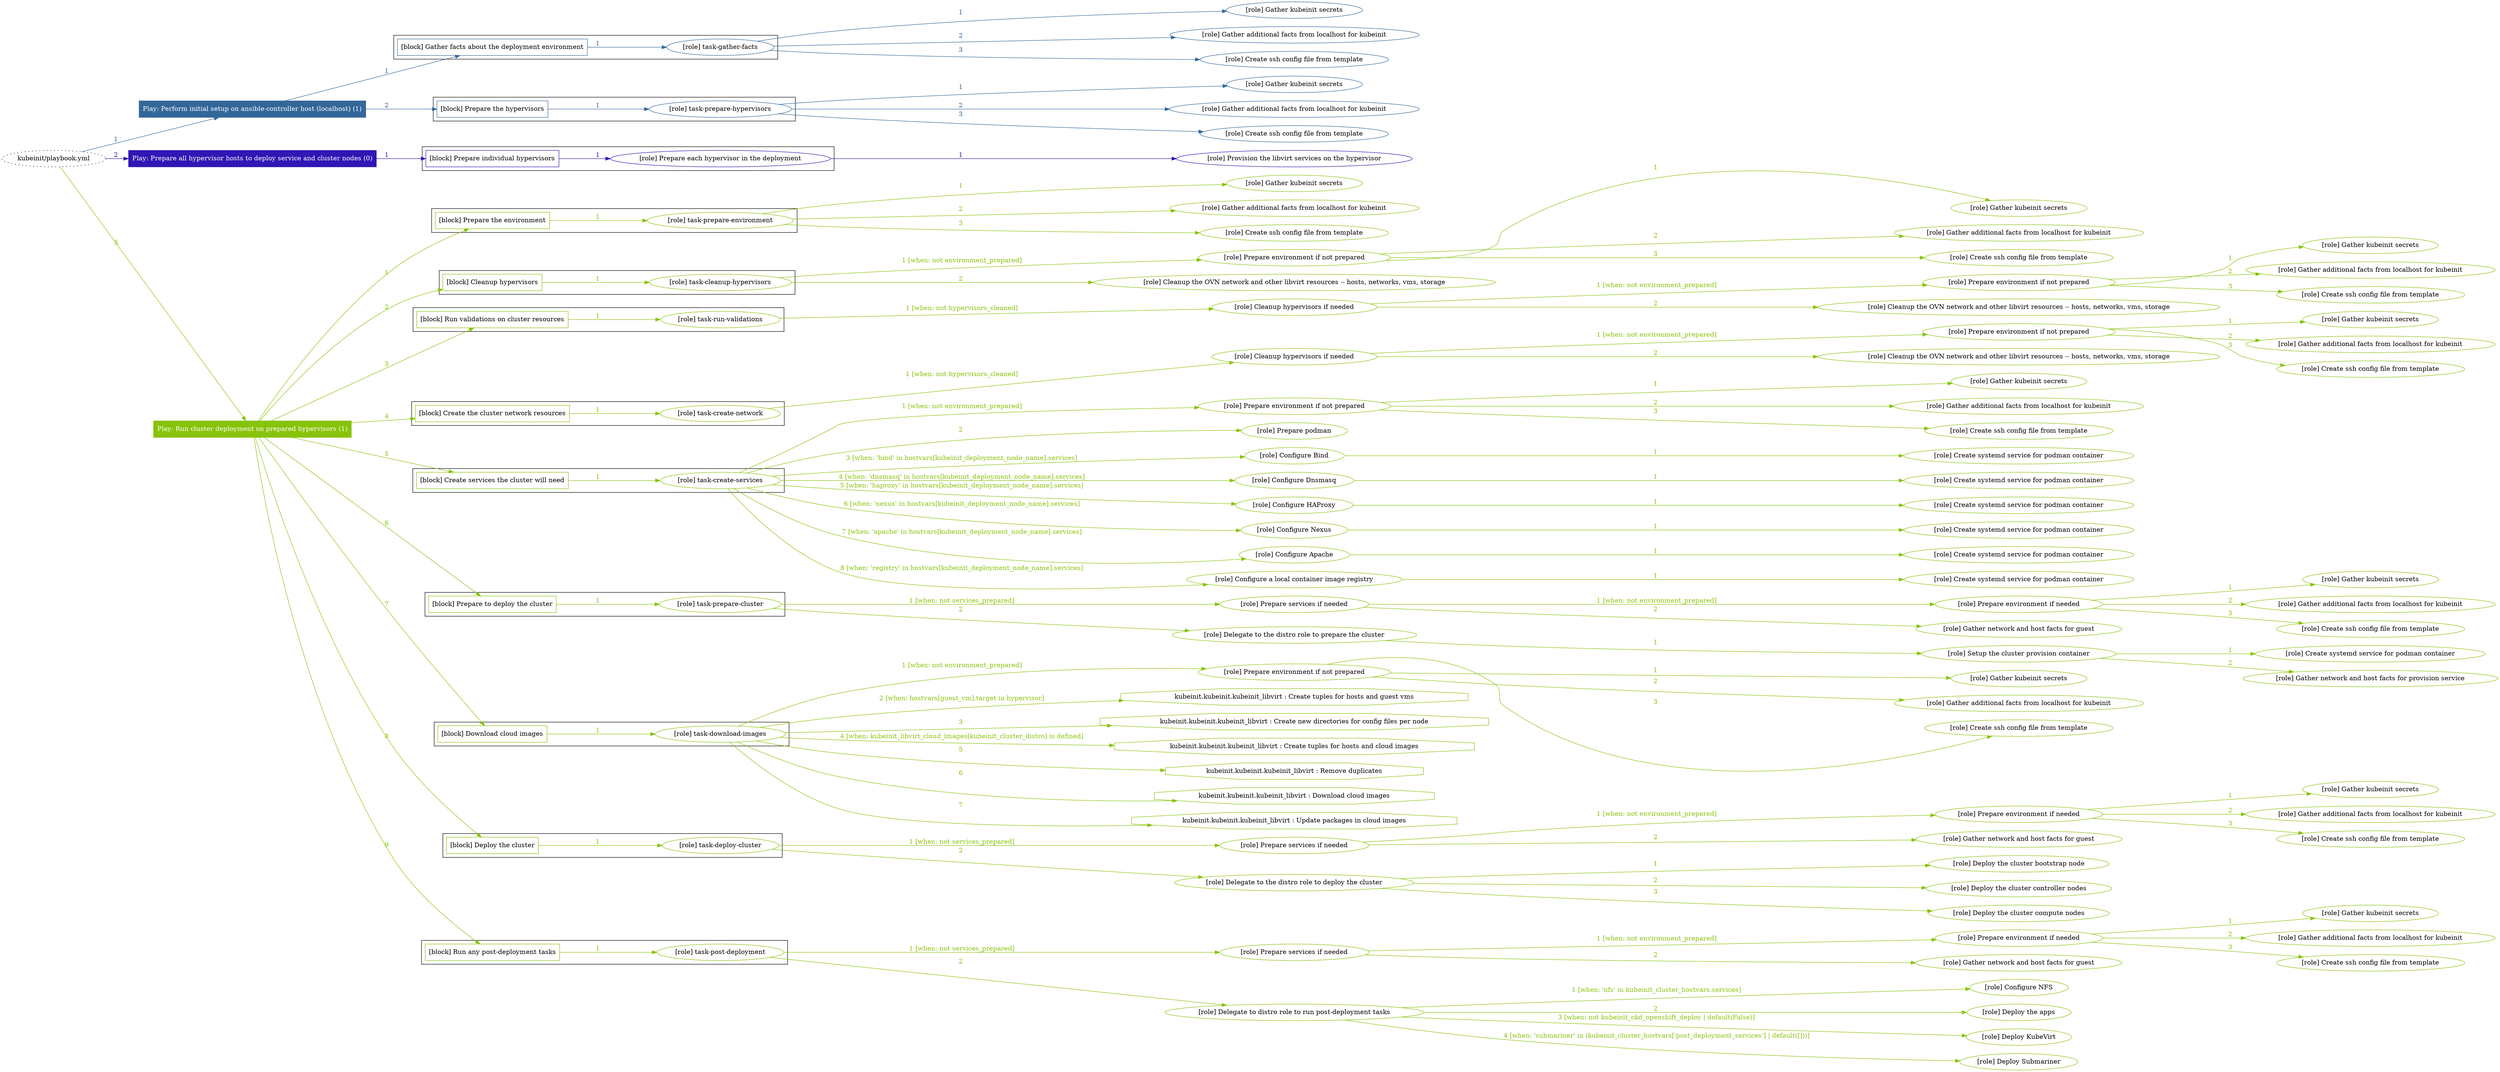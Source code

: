 digraph {
	graph [concentrate=true ordering=in rankdir=LR ratio=fill]
	edge [esep=5 sep=10]
	"kubeinit/playbook.yml" [URL="/home/runner/work/kubeinit/kubeinit/kubeinit/playbook.yml" id=playbook_9f2a839b style=dotted]
	play_f800af5e [label="Play: Perform initial setup on ansible-controller host (localhost) (1)" URL="/home/runner/work/kubeinit/kubeinit/kubeinit/playbook.yml" color="#336799" fontcolor="#ffffff" id=play_f800af5e shape=box style=filled tooltip=localhost]
	"kubeinit/playbook.yml" -> play_f800af5e [label="1 " color="#336799" fontcolor="#336799" id=edge_0bda70ae labeltooltip="1 " tooltip="1 "]
	subgraph "Gather kubeinit secrets" {
		role_3f02dfaf [label="[role] Gather kubeinit secrets" URL="/home/runner/.ansible/collections/ansible_collections/kubeinit/kubeinit/roles/kubeinit_prepare/tasks/gather_kubeinit_facts.yml" color="#336799" id=role_3f02dfaf tooltip="Gather kubeinit secrets"]
	}
	subgraph "Gather additional facts from localhost for kubeinit" {
		role_53cfb4dc [label="[role] Gather additional facts from localhost for kubeinit" URL="/home/runner/.ansible/collections/ansible_collections/kubeinit/kubeinit/roles/kubeinit_prepare/tasks/gather_kubeinit_facts.yml" color="#336799" id=role_53cfb4dc tooltip="Gather additional facts from localhost for kubeinit"]
	}
	subgraph "Create ssh config file from template" {
		role_95d394d0 [label="[role] Create ssh config file from template" URL="/home/runner/.ansible/collections/ansible_collections/kubeinit/kubeinit/roles/kubeinit_prepare/tasks/gather_kubeinit_facts.yml" color="#336799" id=role_95d394d0 tooltip="Create ssh config file from template"]
	}
	subgraph "task-gather-facts" {
		role_0ece4a0c [label="[role] task-gather-facts" URL="/home/runner/work/kubeinit/kubeinit/kubeinit/playbook.yml" color="#336799" id=role_0ece4a0c tooltip="task-gather-facts"]
		role_0ece4a0c -> role_3f02dfaf [label="1 " color="#336799" fontcolor="#336799" id=edge_74a75f56 labeltooltip="1 " tooltip="1 "]
		role_0ece4a0c -> role_53cfb4dc [label="2 " color="#336799" fontcolor="#336799" id=edge_3b177bf3 labeltooltip="2 " tooltip="2 "]
		role_0ece4a0c -> role_95d394d0 [label="3 " color="#336799" fontcolor="#336799" id=edge_c89fbd88 labeltooltip="3 " tooltip="3 "]
	}
	subgraph "Gather kubeinit secrets" {
		role_7ed96b41 [label="[role] Gather kubeinit secrets" URL="/home/runner/.ansible/collections/ansible_collections/kubeinit/kubeinit/roles/kubeinit_prepare/tasks/gather_kubeinit_facts.yml" color="#336799" id=role_7ed96b41 tooltip="Gather kubeinit secrets"]
	}
	subgraph "Gather additional facts from localhost for kubeinit" {
		role_213b8233 [label="[role] Gather additional facts from localhost for kubeinit" URL="/home/runner/.ansible/collections/ansible_collections/kubeinit/kubeinit/roles/kubeinit_prepare/tasks/gather_kubeinit_facts.yml" color="#336799" id=role_213b8233 tooltip="Gather additional facts from localhost for kubeinit"]
	}
	subgraph "Create ssh config file from template" {
		role_0e14bde4 [label="[role] Create ssh config file from template" URL="/home/runner/.ansible/collections/ansible_collections/kubeinit/kubeinit/roles/kubeinit_prepare/tasks/gather_kubeinit_facts.yml" color="#336799" id=role_0e14bde4 tooltip="Create ssh config file from template"]
	}
	subgraph "task-prepare-hypervisors" {
		role_e90fb013 [label="[role] task-prepare-hypervisors" URL="/home/runner/work/kubeinit/kubeinit/kubeinit/playbook.yml" color="#336799" id=role_e90fb013 tooltip="task-prepare-hypervisors"]
		role_e90fb013 -> role_7ed96b41 [label="1 " color="#336799" fontcolor="#336799" id=edge_eeec8b7b labeltooltip="1 " tooltip="1 "]
		role_e90fb013 -> role_213b8233 [label="2 " color="#336799" fontcolor="#336799" id=edge_be99a18a labeltooltip="2 " tooltip="2 "]
		role_e90fb013 -> role_0e14bde4 [label="3 " color="#336799" fontcolor="#336799" id=edge_8cfeaebe labeltooltip="3 " tooltip="3 "]
	}
	subgraph "Play: Perform initial setup on ansible-controller host (localhost) (1)" {
		play_f800af5e -> block_762210b1 [label=1 color="#336799" fontcolor="#336799" id=edge_b6cdf213 labeltooltip=1 tooltip=1]
		subgraph cluster_block_762210b1 {
			block_762210b1 [label="[block] Gather facts about the deployment environment" URL="/home/runner/work/kubeinit/kubeinit/kubeinit/playbook.yml" color="#336799" id=block_762210b1 labeltooltip="Gather facts about the deployment environment" shape=box tooltip="Gather facts about the deployment environment"]
			block_762210b1 -> role_0ece4a0c [label="1 " color="#336799" fontcolor="#336799" id=edge_4dcfe3ed labeltooltip="1 " tooltip="1 "]
		}
		play_f800af5e -> block_86de8370 [label=2 color="#336799" fontcolor="#336799" id=edge_98a7620e labeltooltip=2 tooltip=2]
		subgraph cluster_block_86de8370 {
			block_86de8370 [label="[block] Prepare the hypervisors" URL="/home/runner/work/kubeinit/kubeinit/kubeinit/playbook.yml" color="#336799" id=block_86de8370 labeltooltip="Prepare the hypervisors" shape=box tooltip="Prepare the hypervisors"]
			block_86de8370 -> role_e90fb013 [label="1 " color="#336799" fontcolor="#336799" id=edge_336fd9b5 labeltooltip="1 " tooltip="1 "]
		}
	}
	play_87ea92d0 [label="Play: Prepare all hypervisor hosts to deploy service and cluster nodes (0)" URL="/home/runner/work/kubeinit/kubeinit/kubeinit/playbook.yml" color="#2f17b5" fontcolor="#ffffff" id=play_87ea92d0 shape=box style=filled tooltip="Play: Prepare all hypervisor hosts to deploy service and cluster nodes (0)"]
	"kubeinit/playbook.yml" -> play_87ea92d0 [label="2 " color="#2f17b5" fontcolor="#2f17b5" id=edge_843e1069 labeltooltip="2 " tooltip="2 "]
	subgraph "Provision the libvirt services on the hypervisor" {
		role_8fadf4ae [label="[role] Provision the libvirt services on the hypervisor" URL="/home/runner/.ansible/collections/ansible_collections/kubeinit/kubeinit/roles/kubeinit_prepare/tasks/prepare_hypervisor.yml" color="#2f17b5" id=role_8fadf4ae tooltip="Provision the libvirt services on the hypervisor"]
	}
	subgraph "Prepare each hypervisor in the deployment" {
		role_ba882631 [label="[role] Prepare each hypervisor in the deployment" URL="/home/runner/work/kubeinit/kubeinit/kubeinit/playbook.yml" color="#2f17b5" id=role_ba882631 tooltip="Prepare each hypervisor in the deployment"]
		role_ba882631 -> role_8fadf4ae [label="1 " color="#2f17b5" fontcolor="#2f17b5" id=edge_4e110bca labeltooltip="1 " tooltip="1 "]
	}
	subgraph "Play: Prepare all hypervisor hosts to deploy service and cluster nodes (0)" {
		play_87ea92d0 -> block_5d048125 [label=1 color="#2f17b5" fontcolor="#2f17b5" id=edge_26ad056a labeltooltip=1 tooltip=1]
		subgraph cluster_block_5d048125 {
			block_5d048125 [label="[block] Prepare individual hypervisors" URL="/home/runner/work/kubeinit/kubeinit/kubeinit/playbook.yml" color="#2f17b5" id=block_5d048125 labeltooltip="Prepare individual hypervisors" shape=box tooltip="Prepare individual hypervisors"]
			block_5d048125 -> role_ba882631 [label="1 " color="#2f17b5" fontcolor="#2f17b5" id=edge_4ea66145 labeltooltip="1 " tooltip="1 "]
		}
	}
	play_2ea84003 [label="Play: Run cluster deployment on prepared hypervisors (1)" URL="/home/runner/work/kubeinit/kubeinit/kubeinit/playbook.yml" color="#87c309" fontcolor="#ffffff" id=play_2ea84003 shape=box style=filled tooltip=localhost]
	"kubeinit/playbook.yml" -> play_2ea84003 [label="3 " color="#87c309" fontcolor="#87c309" id=edge_506b9a5c labeltooltip="3 " tooltip="3 "]
	subgraph "Gather kubeinit secrets" {
		role_d097c00e [label="[role] Gather kubeinit secrets" URL="/home/runner/.ansible/collections/ansible_collections/kubeinit/kubeinit/roles/kubeinit_prepare/tasks/gather_kubeinit_facts.yml" color="#87c309" id=role_d097c00e tooltip="Gather kubeinit secrets"]
	}
	subgraph "Gather additional facts from localhost for kubeinit" {
		role_ae647d45 [label="[role] Gather additional facts from localhost for kubeinit" URL="/home/runner/.ansible/collections/ansible_collections/kubeinit/kubeinit/roles/kubeinit_prepare/tasks/gather_kubeinit_facts.yml" color="#87c309" id=role_ae647d45 tooltip="Gather additional facts from localhost for kubeinit"]
	}
	subgraph "Create ssh config file from template" {
		role_07fe1ec4 [label="[role] Create ssh config file from template" URL="/home/runner/.ansible/collections/ansible_collections/kubeinit/kubeinit/roles/kubeinit_prepare/tasks/gather_kubeinit_facts.yml" color="#87c309" id=role_07fe1ec4 tooltip="Create ssh config file from template"]
	}
	subgraph "task-prepare-environment" {
		role_2ab2932e [label="[role] task-prepare-environment" URL="/home/runner/work/kubeinit/kubeinit/kubeinit/playbook.yml" color="#87c309" id=role_2ab2932e tooltip="task-prepare-environment"]
		role_2ab2932e -> role_d097c00e [label="1 " color="#87c309" fontcolor="#87c309" id=edge_a6beab88 labeltooltip="1 " tooltip="1 "]
		role_2ab2932e -> role_ae647d45 [label="2 " color="#87c309" fontcolor="#87c309" id=edge_f8e0289c labeltooltip="2 " tooltip="2 "]
		role_2ab2932e -> role_07fe1ec4 [label="3 " color="#87c309" fontcolor="#87c309" id=edge_f761d842 labeltooltip="3 " tooltip="3 "]
	}
	subgraph "Gather kubeinit secrets" {
		role_5a460566 [label="[role] Gather kubeinit secrets" URL="/home/runner/.ansible/collections/ansible_collections/kubeinit/kubeinit/roles/kubeinit_prepare/tasks/gather_kubeinit_facts.yml" color="#87c309" id=role_5a460566 tooltip="Gather kubeinit secrets"]
	}
	subgraph "Gather additional facts from localhost for kubeinit" {
		role_104a9cf4 [label="[role] Gather additional facts from localhost for kubeinit" URL="/home/runner/.ansible/collections/ansible_collections/kubeinit/kubeinit/roles/kubeinit_prepare/tasks/gather_kubeinit_facts.yml" color="#87c309" id=role_104a9cf4 tooltip="Gather additional facts from localhost for kubeinit"]
	}
	subgraph "Create ssh config file from template" {
		role_c64d7b86 [label="[role] Create ssh config file from template" URL="/home/runner/.ansible/collections/ansible_collections/kubeinit/kubeinit/roles/kubeinit_prepare/tasks/gather_kubeinit_facts.yml" color="#87c309" id=role_c64d7b86 tooltip="Create ssh config file from template"]
	}
	subgraph "Prepare environment if not prepared" {
		role_2e30cbee [label="[role] Prepare environment if not prepared" URL="/home/runner/.ansible/collections/ansible_collections/kubeinit/kubeinit/roles/kubeinit_prepare/tasks/cleanup_hypervisors.yml" color="#87c309" id=role_2e30cbee tooltip="Prepare environment if not prepared"]
		role_2e30cbee -> role_5a460566 [label="1 " color="#87c309" fontcolor="#87c309" id=edge_0e2358b0 labeltooltip="1 " tooltip="1 "]
		role_2e30cbee -> role_104a9cf4 [label="2 " color="#87c309" fontcolor="#87c309" id=edge_63a12d6d labeltooltip="2 " tooltip="2 "]
		role_2e30cbee -> role_c64d7b86 [label="3 " color="#87c309" fontcolor="#87c309" id=edge_5ee9de1b labeltooltip="3 " tooltip="3 "]
	}
	subgraph "Cleanup the OVN network and other libvirt resources -- hosts, networks, vms, storage" {
		role_ff5b1ff9 [label="[role] Cleanup the OVN network and other libvirt resources -- hosts, networks, vms, storage" URL="/home/runner/.ansible/collections/ansible_collections/kubeinit/kubeinit/roles/kubeinit_prepare/tasks/cleanup_hypervisors.yml" color="#87c309" id=role_ff5b1ff9 tooltip="Cleanup the OVN network and other libvirt resources -- hosts, networks, vms, storage"]
	}
	subgraph "task-cleanup-hypervisors" {
		role_d4558762 [label="[role] task-cleanup-hypervisors" URL="/home/runner/work/kubeinit/kubeinit/kubeinit/playbook.yml" color="#87c309" id=role_d4558762 tooltip="task-cleanup-hypervisors"]
		role_d4558762 -> role_2e30cbee [label="1 [when: not environment_prepared]" color="#87c309" fontcolor="#87c309" id=edge_0fffeaca labeltooltip="1 [when: not environment_prepared]" tooltip="1 [when: not environment_prepared]"]
		role_d4558762 -> role_ff5b1ff9 [label="2 " color="#87c309" fontcolor="#87c309" id=edge_df8826a4 labeltooltip="2 " tooltip="2 "]
	}
	subgraph "Gather kubeinit secrets" {
		role_687d661c [label="[role] Gather kubeinit secrets" URL="/home/runner/.ansible/collections/ansible_collections/kubeinit/kubeinit/roles/kubeinit_prepare/tasks/gather_kubeinit_facts.yml" color="#87c309" id=role_687d661c tooltip="Gather kubeinit secrets"]
	}
	subgraph "Gather additional facts from localhost for kubeinit" {
		role_8827c6e8 [label="[role] Gather additional facts from localhost for kubeinit" URL="/home/runner/.ansible/collections/ansible_collections/kubeinit/kubeinit/roles/kubeinit_prepare/tasks/gather_kubeinit_facts.yml" color="#87c309" id=role_8827c6e8 tooltip="Gather additional facts from localhost for kubeinit"]
	}
	subgraph "Create ssh config file from template" {
		role_cc7336c8 [label="[role] Create ssh config file from template" URL="/home/runner/.ansible/collections/ansible_collections/kubeinit/kubeinit/roles/kubeinit_prepare/tasks/gather_kubeinit_facts.yml" color="#87c309" id=role_cc7336c8 tooltip="Create ssh config file from template"]
	}
	subgraph "Prepare environment if not prepared" {
		role_a643529a [label="[role] Prepare environment if not prepared" URL="/home/runner/.ansible/collections/ansible_collections/kubeinit/kubeinit/roles/kubeinit_prepare/tasks/cleanup_hypervisors.yml" color="#87c309" id=role_a643529a tooltip="Prepare environment if not prepared"]
		role_a643529a -> role_687d661c [label="1 " color="#87c309" fontcolor="#87c309" id=edge_9dcb0fbf labeltooltip="1 " tooltip="1 "]
		role_a643529a -> role_8827c6e8 [label="2 " color="#87c309" fontcolor="#87c309" id=edge_872319f4 labeltooltip="2 " tooltip="2 "]
		role_a643529a -> role_cc7336c8 [label="3 " color="#87c309" fontcolor="#87c309" id=edge_fca8133f labeltooltip="3 " tooltip="3 "]
	}
	subgraph "Cleanup the OVN network and other libvirt resources -- hosts, networks, vms, storage" {
		role_051a3e27 [label="[role] Cleanup the OVN network and other libvirt resources -- hosts, networks, vms, storage" URL="/home/runner/.ansible/collections/ansible_collections/kubeinit/kubeinit/roles/kubeinit_prepare/tasks/cleanup_hypervisors.yml" color="#87c309" id=role_051a3e27 tooltip="Cleanup the OVN network and other libvirt resources -- hosts, networks, vms, storage"]
	}
	subgraph "Cleanup hypervisors if needed" {
		role_1827786f [label="[role] Cleanup hypervisors if needed" URL="/home/runner/.ansible/collections/ansible_collections/kubeinit/kubeinit/roles/kubeinit_validations/tasks/main.yml" color="#87c309" id=role_1827786f tooltip="Cleanup hypervisors if needed"]
		role_1827786f -> role_a643529a [label="1 [when: not environment_prepared]" color="#87c309" fontcolor="#87c309" id=edge_dcd8d2e6 labeltooltip="1 [when: not environment_prepared]" tooltip="1 [when: not environment_prepared]"]
		role_1827786f -> role_051a3e27 [label="2 " color="#87c309" fontcolor="#87c309" id=edge_6f51a8df labeltooltip="2 " tooltip="2 "]
	}
	subgraph "task-run-validations" {
		role_cec39368 [label="[role] task-run-validations" URL="/home/runner/work/kubeinit/kubeinit/kubeinit/playbook.yml" color="#87c309" id=role_cec39368 tooltip="task-run-validations"]
		role_cec39368 -> role_1827786f [label="1 [when: not hypervisors_cleaned]" color="#87c309" fontcolor="#87c309" id=edge_4eb226e5 labeltooltip="1 [when: not hypervisors_cleaned]" tooltip="1 [when: not hypervisors_cleaned]"]
	}
	subgraph "Gather kubeinit secrets" {
		role_f2a74633 [label="[role] Gather kubeinit secrets" URL="/home/runner/.ansible/collections/ansible_collections/kubeinit/kubeinit/roles/kubeinit_prepare/tasks/gather_kubeinit_facts.yml" color="#87c309" id=role_f2a74633 tooltip="Gather kubeinit secrets"]
	}
	subgraph "Gather additional facts from localhost for kubeinit" {
		role_a7747a00 [label="[role] Gather additional facts from localhost for kubeinit" URL="/home/runner/.ansible/collections/ansible_collections/kubeinit/kubeinit/roles/kubeinit_prepare/tasks/gather_kubeinit_facts.yml" color="#87c309" id=role_a7747a00 tooltip="Gather additional facts from localhost for kubeinit"]
	}
	subgraph "Create ssh config file from template" {
		role_64cc79bf [label="[role] Create ssh config file from template" URL="/home/runner/.ansible/collections/ansible_collections/kubeinit/kubeinit/roles/kubeinit_prepare/tasks/gather_kubeinit_facts.yml" color="#87c309" id=role_64cc79bf tooltip="Create ssh config file from template"]
	}
	subgraph "Prepare environment if not prepared" {
		role_6734852d [label="[role] Prepare environment if not prepared" URL="/home/runner/.ansible/collections/ansible_collections/kubeinit/kubeinit/roles/kubeinit_prepare/tasks/cleanup_hypervisors.yml" color="#87c309" id=role_6734852d tooltip="Prepare environment if not prepared"]
		role_6734852d -> role_f2a74633 [label="1 " color="#87c309" fontcolor="#87c309" id=edge_3900eb76 labeltooltip="1 " tooltip="1 "]
		role_6734852d -> role_a7747a00 [label="2 " color="#87c309" fontcolor="#87c309" id=edge_4ef15bd9 labeltooltip="2 " tooltip="2 "]
		role_6734852d -> role_64cc79bf [label="3 " color="#87c309" fontcolor="#87c309" id=edge_05dfcd45 labeltooltip="3 " tooltip="3 "]
	}
	subgraph "Cleanup the OVN network and other libvirt resources -- hosts, networks, vms, storage" {
		role_b4c62eaa [label="[role] Cleanup the OVN network and other libvirt resources -- hosts, networks, vms, storage" URL="/home/runner/.ansible/collections/ansible_collections/kubeinit/kubeinit/roles/kubeinit_prepare/tasks/cleanup_hypervisors.yml" color="#87c309" id=role_b4c62eaa tooltip="Cleanup the OVN network and other libvirt resources -- hosts, networks, vms, storage"]
	}
	subgraph "Cleanup hypervisors if needed" {
		role_cbdf2815 [label="[role] Cleanup hypervisors if needed" URL="/home/runner/.ansible/collections/ansible_collections/kubeinit/kubeinit/roles/kubeinit_libvirt/tasks/create_network.yml" color="#87c309" id=role_cbdf2815 tooltip="Cleanup hypervisors if needed"]
		role_cbdf2815 -> role_6734852d [label="1 [when: not environment_prepared]" color="#87c309" fontcolor="#87c309" id=edge_2392efac labeltooltip="1 [when: not environment_prepared]" tooltip="1 [when: not environment_prepared]"]
		role_cbdf2815 -> role_b4c62eaa [label="2 " color="#87c309" fontcolor="#87c309" id=edge_33913d9d labeltooltip="2 " tooltip="2 "]
	}
	subgraph "task-create-network" {
		role_3f3d5c6e [label="[role] task-create-network" URL="/home/runner/work/kubeinit/kubeinit/kubeinit/playbook.yml" color="#87c309" id=role_3f3d5c6e tooltip="task-create-network"]
		role_3f3d5c6e -> role_cbdf2815 [label="1 [when: not hypervisors_cleaned]" color="#87c309" fontcolor="#87c309" id=edge_bf2be73a labeltooltip="1 [when: not hypervisors_cleaned]" tooltip="1 [when: not hypervisors_cleaned]"]
	}
	subgraph "Gather kubeinit secrets" {
		role_451325e9 [label="[role] Gather kubeinit secrets" URL="/home/runner/.ansible/collections/ansible_collections/kubeinit/kubeinit/roles/kubeinit_prepare/tasks/gather_kubeinit_facts.yml" color="#87c309" id=role_451325e9 tooltip="Gather kubeinit secrets"]
	}
	subgraph "Gather additional facts from localhost for kubeinit" {
		role_aaeb382d [label="[role] Gather additional facts from localhost for kubeinit" URL="/home/runner/.ansible/collections/ansible_collections/kubeinit/kubeinit/roles/kubeinit_prepare/tasks/gather_kubeinit_facts.yml" color="#87c309" id=role_aaeb382d tooltip="Gather additional facts from localhost for kubeinit"]
	}
	subgraph "Create ssh config file from template" {
		role_d2ac23db [label="[role] Create ssh config file from template" URL="/home/runner/.ansible/collections/ansible_collections/kubeinit/kubeinit/roles/kubeinit_prepare/tasks/gather_kubeinit_facts.yml" color="#87c309" id=role_d2ac23db tooltip="Create ssh config file from template"]
	}
	subgraph "Prepare environment if not prepared" {
		role_19131ba9 [label="[role] Prepare environment if not prepared" URL="/home/runner/.ansible/collections/ansible_collections/kubeinit/kubeinit/roles/kubeinit_services/tasks/main.yml" color="#87c309" id=role_19131ba9 tooltip="Prepare environment if not prepared"]
		role_19131ba9 -> role_451325e9 [label="1 " color="#87c309" fontcolor="#87c309" id=edge_4e37d797 labeltooltip="1 " tooltip="1 "]
		role_19131ba9 -> role_aaeb382d [label="2 " color="#87c309" fontcolor="#87c309" id=edge_91210efa labeltooltip="2 " tooltip="2 "]
		role_19131ba9 -> role_d2ac23db [label="3 " color="#87c309" fontcolor="#87c309" id=edge_c61506dc labeltooltip="3 " tooltip="3 "]
	}
	subgraph "Prepare podman" {
		role_d44cfd0f [label="[role] Prepare podman" URL="/home/runner/.ansible/collections/ansible_collections/kubeinit/kubeinit/roles/kubeinit_services/tasks/00_create_service_pod.yml" color="#87c309" id=role_d44cfd0f tooltip="Prepare podman"]
	}
	subgraph "Create systemd service for podman container" {
		role_4dd63ce8 [label="[role] Create systemd service for podman container" URL="/home/runner/.ansible/collections/ansible_collections/kubeinit/kubeinit/roles/kubeinit_bind/tasks/main.yml" color="#87c309" id=role_4dd63ce8 tooltip="Create systemd service for podman container"]
	}
	subgraph "Configure Bind" {
		role_0f605a89 [label="[role] Configure Bind" URL="/home/runner/.ansible/collections/ansible_collections/kubeinit/kubeinit/roles/kubeinit_services/tasks/start_services_containers.yml" color="#87c309" id=role_0f605a89 tooltip="Configure Bind"]
		role_0f605a89 -> role_4dd63ce8 [label="1 " color="#87c309" fontcolor="#87c309" id=edge_1277a748 labeltooltip="1 " tooltip="1 "]
	}
	subgraph "Create systemd service for podman container" {
		role_ea022ff0 [label="[role] Create systemd service for podman container" URL="/home/runner/.ansible/collections/ansible_collections/kubeinit/kubeinit/roles/kubeinit_dnsmasq/tasks/main.yml" color="#87c309" id=role_ea022ff0 tooltip="Create systemd service for podman container"]
	}
	subgraph "Configure Dnsmasq" {
		role_fe5ed662 [label="[role] Configure Dnsmasq" URL="/home/runner/.ansible/collections/ansible_collections/kubeinit/kubeinit/roles/kubeinit_services/tasks/start_services_containers.yml" color="#87c309" id=role_fe5ed662 tooltip="Configure Dnsmasq"]
		role_fe5ed662 -> role_ea022ff0 [label="1 " color="#87c309" fontcolor="#87c309" id=edge_287465b9 labeltooltip="1 " tooltip="1 "]
	}
	subgraph "Create systemd service for podman container" {
		role_4ee28262 [label="[role] Create systemd service for podman container" URL="/home/runner/.ansible/collections/ansible_collections/kubeinit/kubeinit/roles/kubeinit_haproxy/tasks/main.yml" color="#87c309" id=role_4ee28262 tooltip="Create systemd service for podman container"]
	}
	subgraph "Configure HAProxy" {
		role_487e1688 [label="[role] Configure HAProxy" URL="/home/runner/.ansible/collections/ansible_collections/kubeinit/kubeinit/roles/kubeinit_services/tasks/start_services_containers.yml" color="#87c309" id=role_487e1688 tooltip="Configure HAProxy"]
		role_487e1688 -> role_4ee28262 [label="1 " color="#87c309" fontcolor="#87c309" id=edge_01bef794 labeltooltip="1 " tooltip="1 "]
	}
	subgraph "Create systemd service for podman container" {
		role_0c3a7f92 [label="[role] Create systemd service for podman container" URL="/home/runner/.ansible/collections/ansible_collections/kubeinit/kubeinit/roles/kubeinit_nexus/tasks/main.yml" color="#87c309" id=role_0c3a7f92 tooltip="Create systemd service for podman container"]
	}
	subgraph "Configure Nexus" {
		role_32c1cbf6 [label="[role] Configure Nexus" URL="/home/runner/.ansible/collections/ansible_collections/kubeinit/kubeinit/roles/kubeinit_services/tasks/start_services_containers.yml" color="#87c309" id=role_32c1cbf6 tooltip="Configure Nexus"]
		role_32c1cbf6 -> role_0c3a7f92 [label="1 " color="#87c309" fontcolor="#87c309" id=edge_a0e90908 labeltooltip="1 " tooltip="1 "]
	}
	subgraph "Create systemd service for podman container" {
		role_fd380d18 [label="[role] Create systemd service for podman container" URL="/home/runner/.ansible/collections/ansible_collections/kubeinit/kubeinit/roles/kubeinit_apache/tasks/main.yml" color="#87c309" id=role_fd380d18 tooltip="Create systemd service for podman container"]
	}
	subgraph "Configure Apache" {
		role_77141488 [label="[role] Configure Apache" URL="/home/runner/.ansible/collections/ansible_collections/kubeinit/kubeinit/roles/kubeinit_services/tasks/start_services_containers.yml" color="#87c309" id=role_77141488 tooltip="Configure Apache"]
		role_77141488 -> role_fd380d18 [label="1 " color="#87c309" fontcolor="#87c309" id=edge_c6c0d5dc labeltooltip="1 " tooltip="1 "]
	}
	subgraph "Create systemd service for podman container" {
		role_b71de895 [label="[role] Create systemd service for podman container" URL="/home/runner/.ansible/collections/ansible_collections/kubeinit/kubeinit/roles/kubeinit_registry/tasks/main.yml" color="#87c309" id=role_b71de895 tooltip="Create systemd service for podman container"]
	}
	subgraph "Configure a local container image registry" {
		role_f83abeaf [label="[role] Configure a local container image registry" URL="/home/runner/.ansible/collections/ansible_collections/kubeinit/kubeinit/roles/kubeinit_services/tasks/start_services_containers.yml" color="#87c309" id=role_f83abeaf tooltip="Configure a local container image registry"]
		role_f83abeaf -> role_b71de895 [label="1 " color="#87c309" fontcolor="#87c309" id=edge_db14e619 labeltooltip="1 " tooltip="1 "]
	}
	subgraph "task-create-services" {
		role_91b92ae7 [label="[role] task-create-services" URL="/home/runner/work/kubeinit/kubeinit/kubeinit/playbook.yml" color="#87c309" id=role_91b92ae7 tooltip="task-create-services"]
		role_91b92ae7 -> role_19131ba9 [label="1 [when: not environment_prepared]" color="#87c309" fontcolor="#87c309" id=edge_e9b3b5ff labeltooltip="1 [when: not environment_prepared]" tooltip="1 [when: not environment_prepared]"]
		role_91b92ae7 -> role_d44cfd0f [label="2 " color="#87c309" fontcolor="#87c309" id=edge_c40328e1 labeltooltip="2 " tooltip="2 "]
		role_91b92ae7 -> role_0f605a89 [label="3 [when: 'bind' in hostvars[kubeinit_deployment_node_name].services]" color="#87c309" fontcolor="#87c309" id=edge_d69cc067 labeltooltip="3 [when: 'bind' in hostvars[kubeinit_deployment_node_name].services]" tooltip="3 [when: 'bind' in hostvars[kubeinit_deployment_node_name].services]"]
		role_91b92ae7 -> role_fe5ed662 [label="4 [when: 'dnsmasq' in hostvars[kubeinit_deployment_node_name].services]" color="#87c309" fontcolor="#87c309" id=edge_9d475d42 labeltooltip="4 [when: 'dnsmasq' in hostvars[kubeinit_deployment_node_name].services]" tooltip="4 [when: 'dnsmasq' in hostvars[kubeinit_deployment_node_name].services]"]
		role_91b92ae7 -> role_487e1688 [label="5 [when: 'haproxy' in hostvars[kubeinit_deployment_node_name].services]" color="#87c309" fontcolor="#87c309" id=edge_fe950b75 labeltooltip="5 [when: 'haproxy' in hostvars[kubeinit_deployment_node_name].services]" tooltip="5 [when: 'haproxy' in hostvars[kubeinit_deployment_node_name].services]"]
		role_91b92ae7 -> role_32c1cbf6 [label="6 [when: 'nexus' in hostvars[kubeinit_deployment_node_name].services]" color="#87c309" fontcolor="#87c309" id=edge_39df6f2d labeltooltip="6 [when: 'nexus' in hostvars[kubeinit_deployment_node_name].services]" tooltip="6 [when: 'nexus' in hostvars[kubeinit_deployment_node_name].services]"]
		role_91b92ae7 -> role_77141488 [label="7 [when: 'apache' in hostvars[kubeinit_deployment_node_name].services]" color="#87c309" fontcolor="#87c309" id=edge_2b89a9aa labeltooltip="7 [when: 'apache' in hostvars[kubeinit_deployment_node_name].services]" tooltip="7 [when: 'apache' in hostvars[kubeinit_deployment_node_name].services]"]
		role_91b92ae7 -> role_f83abeaf [label="8 [when: 'registry' in hostvars[kubeinit_deployment_node_name].services]" color="#87c309" fontcolor="#87c309" id=edge_847e7a6d labeltooltip="8 [when: 'registry' in hostvars[kubeinit_deployment_node_name].services]" tooltip="8 [when: 'registry' in hostvars[kubeinit_deployment_node_name].services]"]
	}
	subgraph "Gather kubeinit secrets" {
		role_b3344efb [label="[role] Gather kubeinit secrets" URL="/home/runner/.ansible/collections/ansible_collections/kubeinit/kubeinit/roles/kubeinit_prepare/tasks/gather_kubeinit_facts.yml" color="#87c309" id=role_b3344efb tooltip="Gather kubeinit secrets"]
	}
	subgraph "Gather additional facts from localhost for kubeinit" {
		role_221d9246 [label="[role] Gather additional facts from localhost for kubeinit" URL="/home/runner/.ansible/collections/ansible_collections/kubeinit/kubeinit/roles/kubeinit_prepare/tasks/gather_kubeinit_facts.yml" color="#87c309" id=role_221d9246 tooltip="Gather additional facts from localhost for kubeinit"]
	}
	subgraph "Create ssh config file from template" {
		role_f99dafbc [label="[role] Create ssh config file from template" URL="/home/runner/.ansible/collections/ansible_collections/kubeinit/kubeinit/roles/kubeinit_prepare/tasks/gather_kubeinit_facts.yml" color="#87c309" id=role_f99dafbc tooltip="Create ssh config file from template"]
	}
	subgraph "Prepare environment if needed" {
		role_b4b9fbc4 [label="[role] Prepare environment if needed" URL="/home/runner/.ansible/collections/ansible_collections/kubeinit/kubeinit/roles/kubeinit_services/tasks/prepare_services.yml" color="#87c309" id=role_b4b9fbc4 tooltip="Prepare environment if needed"]
		role_b4b9fbc4 -> role_b3344efb [label="1 " color="#87c309" fontcolor="#87c309" id=edge_5608ab1b labeltooltip="1 " tooltip="1 "]
		role_b4b9fbc4 -> role_221d9246 [label="2 " color="#87c309" fontcolor="#87c309" id=edge_579f5143 labeltooltip="2 " tooltip="2 "]
		role_b4b9fbc4 -> role_f99dafbc [label="3 " color="#87c309" fontcolor="#87c309" id=edge_c1da5743 labeltooltip="3 " tooltip="3 "]
	}
	subgraph "Gather network and host facts for guest" {
		role_c5bf2855 [label="[role] Gather network and host facts for guest" URL="/home/runner/.ansible/collections/ansible_collections/kubeinit/kubeinit/roles/kubeinit_services/tasks/prepare_services.yml" color="#87c309" id=role_c5bf2855 tooltip="Gather network and host facts for guest"]
	}
	subgraph "Prepare services if needed" {
		role_9a5a78f6 [label="[role] Prepare services if needed" URL="/home/runner/.ansible/collections/ansible_collections/kubeinit/kubeinit/roles/kubeinit_prepare/tasks/prepare_cluster.yml" color="#87c309" id=role_9a5a78f6 tooltip="Prepare services if needed"]
		role_9a5a78f6 -> role_b4b9fbc4 [label="1 [when: not environment_prepared]" color="#87c309" fontcolor="#87c309" id=edge_77df1f38 labeltooltip="1 [when: not environment_prepared]" tooltip="1 [when: not environment_prepared]"]
		role_9a5a78f6 -> role_c5bf2855 [label="2 " color="#87c309" fontcolor="#87c309" id=edge_c7f96734 labeltooltip="2 " tooltip="2 "]
	}
	subgraph "Create systemd service for podman container" {
		role_d51042a5 [label="[role] Create systemd service for podman container" URL="/home/runner/.ansible/collections/ansible_collections/kubeinit/kubeinit/roles/kubeinit_services/tasks/create_provision_container.yml" color="#87c309" id=role_d51042a5 tooltip="Create systemd service for podman container"]
	}
	subgraph "Gather network and host facts for provision service" {
		role_d7ce6864 [label="[role] Gather network and host facts for provision service" URL="/home/runner/.ansible/collections/ansible_collections/kubeinit/kubeinit/roles/kubeinit_services/tasks/create_provision_container.yml" color="#87c309" id=role_d7ce6864 tooltip="Gather network and host facts for provision service"]
	}
	subgraph "Setup the cluster provision container" {
		role_1941ef9e [label="[role] Setup the cluster provision container" URL="/home/runner/.ansible/collections/ansible_collections/kubeinit/kubeinit/roles/kubeinit_okd/tasks/prepare_cluster.yml" color="#87c309" id=role_1941ef9e tooltip="Setup the cluster provision container"]
		role_1941ef9e -> role_d51042a5 [label="1 " color="#87c309" fontcolor="#87c309" id=edge_0e3877a9 labeltooltip="1 " tooltip="1 "]
		role_1941ef9e -> role_d7ce6864 [label="2 " color="#87c309" fontcolor="#87c309" id=edge_38e54cdf labeltooltip="2 " tooltip="2 "]
	}
	subgraph "Delegate to the distro role to prepare the cluster" {
		role_77e424c5 [label="[role] Delegate to the distro role to prepare the cluster" URL="/home/runner/.ansible/collections/ansible_collections/kubeinit/kubeinit/roles/kubeinit_prepare/tasks/prepare_cluster.yml" color="#87c309" id=role_77e424c5 tooltip="Delegate to the distro role to prepare the cluster"]
		role_77e424c5 -> role_1941ef9e [label="1 " color="#87c309" fontcolor="#87c309" id=edge_bfe44753 labeltooltip="1 " tooltip="1 "]
	}
	subgraph "task-prepare-cluster" {
		role_7af7dc66 [label="[role] task-prepare-cluster" URL="/home/runner/work/kubeinit/kubeinit/kubeinit/playbook.yml" color="#87c309" id=role_7af7dc66 tooltip="task-prepare-cluster"]
		role_7af7dc66 -> role_9a5a78f6 [label="1 [when: not services_prepared]" color="#87c309" fontcolor="#87c309" id=edge_b72be7d6 labeltooltip="1 [when: not services_prepared]" tooltip="1 [when: not services_prepared]"]
		role_7af7dc66 -> role_77e424c5 [label="2 " color="#87c309" fontcolor="#87c309" id=edge_f70ebbb2 labeltooltip="2 " tooltip="2 "]
	}
	subgraph "Gather kubeinit secrets" {
		role_73140330 [label="[role] Gather kubeinit secrets" URL="/home/runner/.ansible/collections/ansible_collections/kubeinit/kubeinit/roles/kubeinit_prepare/tasks/gather_kubeinit_facts.yml" color="#87c309" id=role_73140330 tooltip="Gather kubeinit secrets"]
	}
	subgraph "Gather additional facts from localhost for kubeinit" {
		role_9281935f [label="[role] Gather additional facts from localhost for kubeinit" URL="/home/runner/.ansible/collections/ansible_collections/kubeinit/kubeinit/roles/kubeinit_prepare/tasks/gather_kubeinit_facts.yml" color="#87c309" id=role_9281935f tooltip="Gather additional facts from localhost for kubeinit"]
	}
	subgraph "Create ssh config file from template" {
		role_40604f91 [label="[role] Create ssh config file from template" URL="/home/runner/.ansible/collections/ansible_collections/kubeinit/kubeinit/roles/kubeinit_prepare/tasks/gather_kubeinit_facts.yml" color="#87c309" id=role_40604f91 tooltip="Create ssh config file from template"]
	}
	subgraph "Prepare environment if not prepared" {
		role_c1c75cfe [label="[role] Prepare environment if not prepared" URL="/home/runner/.ansible/collections/ansible_collections/kubeinit/kubeinit/roles/kubeinit_libvirt/tasks/download_cloud_images.yml" color="#87c309" id=role_c1c75cfe tooltip="Prepare environment if not prepared"]
		role_c1c75cfe -> role_73140330 [label="1 " color="#87c309" fontcolor="#87c309" id=edge_579f864d labeltooltip="1 " tooltip="1 "]
		role_c1c75cfe -> role_9281935f [label="2 " color="#87c309" fontcolor="#87c309" id=edge_b96b1ccd labeltooltip="2 " tooltip="2 "]
		role_c1c75cfe -> role_40604f91 [label="3 " color="#87c309" fontcolor="#87c309" id=edge_cefa6f56 labeltooltip="3 " tooltip="3 "]
	}
	subgraph "task-download-images" {
		role_8841e7ee [label="[role] task-download-images" URL="/home/runner/work/kubeinit/kubeinit/kubeinit/playbook.yml" color="#87c309" id=role_8841e7ee tooltip="task-download-images"]
		role_8841e7ee -> role_c1c75cfe [label="1 [when: not environment_prepared]" color="#87c309" fontcolor="#87c309" id=edge_e3cbadc4 labeltooltip="1 [when: not environment_prepared]" tooltip="1 [when: not environment_prepared]"]
		task_ec9127ac [label="kubeinit.kubeinit.kubeinit_libvirt : Create tuples for hosts and guest vms" URL="/home/runner/.ansible/collections/ansible_collections/kubeinit/kubeinit/roles/kubeinit_libvirt/tasks/download_cloud_images.yml" color="#87c309" id=task_ec9127ac shape=octagon tooltip="kubeinit.kubeinit.kubeinit_libvirt : Create tuples for hosts and guest vms"]
		role_8841e7ee -> task_ec9127ac [label="2 [when: hostvars[guest_vm].target in hypervisor]" color="#87c309" fontcolor="#87c309" id=edge_372e259b labeltooltip="2 [when: hostvars[guest_vm].target in hypervisor]" tooltip="2 [when: hostvars[guest_vm].target in hypervisor]"]
		task_afca0896 [label="kubeinit.kubeinit.kubeinit_libvirt : Create new directories for config files per node" URL="/home/runner/.ansible/collections/ansible_collections/kubeinit/kubeinit/roles/kubeinit_libvirt/tasks/download_cloud_images.yml" color="#87c309" id=task_afca0896 shape=octagon tooltip="kubeinit.kubeinit.kubeinit_libvirt : Create new directories for config files per node"]
		role_8841e7ee -> task_afca0896 [label="3 " color="#87c309" fontcolor="#87c309" id=edge_4ca4159f labeltooltip="3 " tooltip="3 "]
		task_6d830490 [label="kubeinit.kubeinit.kubeinit_libvirt : Create tuples for hosts and cloud images" URL="/home/runner/.ansible/collections/ansible_collections/kubeinit/kubeinit/roles/kubeinit_libvirt/tasks/download_cloud_images.yml" color="#87c309" id=task_6d830490 shape=octagon tooltip="kubeinit.kubeinit.kubeinit_libvirt : Create tuples for hosts and cloud images"]
		role_8841e7ee -> task_6d830490 [label="4 [when: kubeinit_libvirt_cloud_images[kubeinit_cluster_distro] is defined]" color="#87c309" fontcolor="#87c309" id=edge_e42cb87e labeltooltip="4 [when: kubeinit_libvirt_cloud_images[kubeinit_cluster_distro] is defined]" tooltip="4 [when: kubeinit_libvirt_cloud_images[kubeinit_cluster_distro] is defined]"]
		task_dd08e991 [label="kubeinit.kubeinit.kubeinit_libvirt : Remove duplicates" URL="/home/runner/.ansible/collections/ansible_collections/kubeinit/kubeinit/roles/kubeinit_libvirt/tasks/download_cloud_images.yml" color="#87c309" id=task_dd08e991 shape=octagon tooltip="kubeinit.kubeinit.kubeinit_libvirt : Remove duplicates"]
		role_8841e7ee -> task_dd08e991 [label="5 " color="#87c309" fontcolor="#87c309" id=edge_1ab01647 labeltooltip="5 " tooltip="5 "]
		task_2051d52d [label="kubeinit.kubeinit.kubeinit_libvirt : Download cloud images" URL="/home/runner/.ansible/collections/ansible_collections/kubeinit/kubeinit/roles/kubeinit_libvirt/tasks/download_cloud_images.yml" color="#87c309" id=task_2051d52d shape=octagon tooltip="kubeinit.kubeinit.kubeinit_libvirt : Download cloud images"]
		role_8841e7ee -> task_2051d52d [label="6 " color="#87c309" fontcolor="#87c309" id=edge_f467690a labeltooltip="6 " tooltip="6 "]
		task_dbbecc11 [label="kubeinit.kubeinit.kubeinit_libvirt : Update packages in cloud images" URL="/home/runner/.ansible/collections/ansible_collections/kubeinit/kubeinit/roles/kubeinit_libvirt/tasks/download_cloud_images.yml" color="#87c309" id=task_dbbecc11 shape=octagon tooltip="kubeinit.kubeinit.kubeinit_libvirt : Update packages in cloud images"]
		role_8841e7ee -> task_dbbecc11 [label="7 " color="#87c309" fontcolor="#87c309" id=edge_d9b28297 labeltooltip="7 " tooltip="7 "]
	}
	subgraph "Gather kubeinit secrets" {
		role_6d80f821 [label="[role] Gather kubeinit secrets" URL="/home/runner/.ansible/collections/ansible_collections/kubeinit/kubeinit/roles/kubeinit_prepare/tasks/gather_kubeinit_facts.yml" color="#87c309" id=role_6d80f821 tooltip="Gather kubeinit secrets"]
	}
	subgraph "Gather additional facts from localhost for kubeinit" {
		role_971e521d [label="[role] Gather additional facts from localhost for kubeinit" URL="/home/runner/.ansible/collections/ansible_collections/kubeinit/kubeinit/roles/kubeinit_prepare/tasks/gather_kubeinit_facts.yml" color="#87c309" id=role_971e521d tooltip="Gather additional facts from localhost for kubeinit"]
	}
	subgraph "Create ssh config file from template" {
		role_bf5f77ab [label="[role] Create ssh config file from template" URL="/home/runner/.ansible/collections/ansible_collections/kubeinit/kubeinit/roles/kubeinit_prepare/tasks/gather_kubeinit_facts.yml" color="#87c309" id=role_bf5f77ab tooltip="Create ssh config file from template"]
	}
	subgraph "Prepare environment if needed" {
		role_088c68ca [label="[role] Prepare environment if needed" URL="/home/runner/.ansible/collections/ansible_collections/kubeinit/kubeinit/roles/kubeinit_services/tasks/prepare_services.yml" color="#87c309" id=role_088c68ca tooltip="Prepare environment if needed"]
		role_088c68ca -> role_6d80f821 [label="1 " color="#87c309" fontcolor="#87c309" id=edge_6ba56b2c labeltooltip="1 " tooltip="1 "]
		role_088c68ca -> role_971e521d [label="2 " color="#87c309" fontcolor="#87c309" id=edge_c7e84254 labeltooltip="2 " tooltip="2 "]
		role_088c68ca -> role_bf5f77ab [label="3 " color="#87c309" fontcolor="#87c309" id=edge_844f2f37 labeltooltip="3 " tooltip="3 "]
	}
	subgraph "Gather network and host facts for guest" {
		role_32651cbb [label="[role] Gather network and host facts for guest" URL="/home/runner/.ansible/collections/ansible_collections/kubeinit/kubeinit/roles/kubeinit_services/tasks/prepare_services.yml" color="#87c309" id=role_32651cbb tooltip="Gather network and host facts for guest"]
	}
	subgraph "Prepare services if needed" {
		role_0bf32c90 [label="[role] Prepare services if needed" URL="/home/runner/.ansible/collections/ansible_collections/kubeinit/kubeinit/roles/kubeinit_prepare/tasks/deploy_cluster.yml" color="#87c309" id=role_0bf32c90 tooltip="Prepare services if needed"]
		role_0bf32c90 -> role_088c68ca [label="1 [when: not environment_prepared]" color="#87c309" fontcolor="#87c309" id=edge_a3df54a0 labeltooltip="1 [when: not environment_prepared]" tooltip="1 [when: not environment_prepared]"]
		role_0bf32c90 -> role_32651cbb [label="2 " color="#87c309" fontcolor="#87c309" id=edge_70d5e01c labeltooltip="2 " tooltip="2 "]
	}
	subgraph "Deploy the cluster bootstrap node" {
		role_144d0564 [label="[role] Deploy the cluster bootstrap node" URL="/home/runner/.ansible/collections/ansible_collections/kubeinit/kubeinit/roles/kubeinit_okd/tasks/main.yml" color="#87c309" id=role_144d0564 tooltip="Deploy the cluster bootstrap node"]
	}
	subgraph "Deploy the cluster controller nodes" {
		role_8bebeaf6 [label="[role] Deploy the cluster controller nodes" URL="/home/runner/.ansible/collections/ansible_collections/kubeinit/kubeinit/roles/kubeinit_okd/tasks/main.yml" color="#87c309" id=role_8bebeaf6 tooltip="Deploy the cluster controller nodes"]
	}
	subgraph "Deploy the cluster compute nodes" {
		role_9be0f1b5 [label="[role] Deploy the cluster compute nodes" URL="/home/runner/.ansible/collections/ansible_collections/kubeinit/kubeinit/roles/kubeinit_okd/tasks/main.yml" color="#87c309" id=role_9be0f1b5 tooltip="Deploy the cluster compute nodes"]
	}
	subgraph "Delegate to the distro role to deploy the cluster" {
		role_0540d4ed [label="[role] Delegate to the distro role to deploy the cluster" URL="/home/runner/.ansible/collections/ansible_collections/kubeinit/kubeinit/roles/kubeinit_prepare/tasks/deploy_cluster.yml" color="#87c309" id=role_0540d4ed tooltip="Delegate to the distro role to deploy the cluster"]
		role_0540d4ed -> role_144d0564 [label="1 " color="#87c309" fontcolor="#87c309" id=edge_1dbb4451 labeltooltip="1 " tooltip="1 "]
		role_0540d4ed -> role_8bebeaf6 [label="2 " color="#87c309" fontcolor="#87c309" id=edge_b9e1af90 labeltooltip="2 " tooltip="2 "]
		role_0540d4ed -> role_9be0f1b5 [label="3 " color="#87c309" fontcolor="#87c309" id=edge_33bb87f1 labeltooltip="3 " tooltip="3 "]
	}
	subgraph "task-deploy-cluster" {
		role_8b0b7620 [label="[role] task-deploy-cluster" URL="/home/runner/work/kubeinit/kubeinit/kubeinit/playbook.yml" color="#87c309" id=role_8b0b7620 tooltip="task-deploy-cluster"]
		role_8b0b7620 -> role_0bf32c90 [label="1 [when: not services_prepared]" color="#87c309" fontcolor="#87c309" id=edge_bf917e69 labeltooltip="1 [when: not services_prepared]" tooltip="1 [when: not services_prepared]"]
		role_8b0b7620 -> role_0540d4ed [label="2 " color="#87c309" fontcolor="#87c309" id=edge_0f26925f labeltooltip="2 " tooltip="2 "]
	}
	subgraph "Gather kubeinit secrets" {
		role_c7a0daa9 [label="[role] Gather kubeinit secrets" URL="/home/runner/.ansible/collections/ansible_collections/kubeinit/kubeinit/roles/kubeinit_prepare/tasks/gather_kubeinit_facts.yml" color="#87c309" id=role_c7a0daa9 tooltip="Gather kubeinit secrets"]
	}
	subgraph "Gather additional facts from localhost for kubeinit" {
		role_f69c5978 [label="[role] Gather additional facts from localhost for kubeinit" URL="/home/runner/.ansible/collections/ansible_collections/kubeinit/kubeinit/roles/kubeinit_prepare/tasks/gather_kubeinit_facts.yml" color="#87c309" id=role_f69c5978 tooltip="Gather additional facts from localhost for kubeinit"]
	}
	subgraph "Create ssh config file from template" {
		role_fbea9312 [label="[role] Create ssh config file from template" URL="/home/runner/.ansible/collections/ansible_collections/kubeinit/kubeinit/roles/kubeinit_prepare/tasks/gather_kubeinit_facts.yml" color="#87c309" id=role_fbea9312 tooltip="Create ssh config file from template"]
	}
	subgraph "Prepare environment if needed" {
		role_1d2dd116 [label="[role] Prepare environment if needed" URL="/home/runner/.ansible/collections/ansible_collections/kubeinit/kubeinit/roles/kubeinit_services/tasks/prepare_services.yml" color="#87c309" id=role_1d2dd116 tooltip="Prepare environment if needed"]
		role_1d2dd116 -> role_c7a0daa9 [label="1 " color="#87c309" fontcolor="#87c309" id=edge_f3f65295 labeltooltip="1 " tooltip="1 "]
		role_1d2dd116 -> role_f69c5978 [label="2 " color="#87c309" fontcolor="#87c309" id=edge_f39d847f labeltooltip="2 " tooltip="2 "]
		role_1d2dd116 -> role_fbea9312 [label="3 " color="#87c309" fontcolor="#87c309" id=edge_34fe4c93 labeltooltip="3 " tooltip="3 "]
	}
	subgraph "Gather network and host facts for guest" {
		role_2966ade2 [label="[role] Gather network and host facts for guest" URL="/home/runner/.ansible/collections/ansible_collections/kubeinit/kubeinit/roles/kubeinit_services/tasks/prepare_services.yml" color="#87c309" id=role_2966ade2 tooltip="Gather network and host facts for guest"]
	}
	subgraph "Prepare services if needed" {
		role_0beb2132 [label="[role] Prepare services if needed" URL="/home/runner/.ansible/collections/ansible_collections/kubeinit/kubeinit/roles/kubeinit_prepare/tasks/post_deployment.yml" color="#87c309" id=role_0beb2132 tooltip="Prepare services if needed"]
		role_0beb2132 -> role_1d2dd116 [label="1 [when: not environment_prepared]" color="#87c309" fontcolor="#87c309" id=edge_1d8bcff9 labeltooltip="1 [when: not environment_prepared]" tooltip="1 [when: not environment_prepared]"]
		role_0beb2132 -> role_2966ade2 [label="2 " color="#87c309" fontcolor="#87c309" id=edge_7c932da4 labeltooltip="2 " tooltip="2 "]
	}
	subgraph "Configure NFS" {
		role_15c7cf7c [label="[role] Configure NFS" URL="/home/runner/.ansible/collections/ansible_collections/kubeinit/kubeinit/roles/kubeinit_okd/tasks/post_deployment_tasks.yml" color="#87c309" id=role_15c7cf7c tooltip="Configure NFS"]
	}
	subgraph "Deploy the apps" {
		role_1788c39c [label="[role] Deploy the apps" URL="/home/runner/.ansible/collections/ansible_collections/kubeinit/kubeinit/roles/kubeinit_okd/tasks/post_deployment_tasks.yml" color="#87c309" id=role_1788c39c tooltip="Deploy the apps"]
	}
	subgraph "Deploy KubeVirt" {
		role_e1afab84 [label="[role] Deploy KubeVirt" URL="/home/runner/.ansible/collections/ansible_collections/kubeinit/kubeinit/roles/kubeinit_okd/tasks/post_deployment_tasks.yml" color="#87c309" id=role_e1afab84 tooltip="Deploy KubeVirt"]
	}
	subgraph "Deploy Submariner" {
		role_f033eaa0 [label="[role] Deploy Submariner" URL="/home/runner/.ansible/collections/ansible_collections/kubeinit/kubeinit/roles/kubeinit_okd/tasks/post_deployment_tasks.yml" color="#87c309" id=role_f033eaa0 tooltip="Deploy Submariner"]
	}
	subgraph "Delegate to distro role to run post-deployment tasks" {
		role_b8eba574 [label="[role] Delegate to distro role to run post-deployment tasks" URL="/home/runner/.ansible/collections/ansible_collections/kubeinit/kubeinit/roles/kubeinit_prepare/tasks/post_deployment.yml" color="#87c309" id=role_b8eba574 tooltip="Delegate to distro role to run post-deployment tasks"]
		role_b8eba574 -> role_15c7cf7c [label="1 [when: 'nfs' in kubeinit_cluster_hostvars.services]" color="#87c309" fontcolor="#87c309" id=edge_1ba540bf labeltooltip="1 [when: 'nfs' in kubeinit_cluster_hostvars.services]" tooltip="1 [when: 'nfs' in kubeinit_cluster_hostvars.services]"]
		role_b8eba574 -> role_1788c39c [label="2 " color="#87c309" fontcolor="#87c309" id=edge_97a6b448 labeltooltip="2 " tooltip="2 "]
		role_b8eba574 -> role_e1afab84 [label="3 [when: not kubeinit_okd_openshift_deploy | default(False)]" color="#87c309" fontcolor="#87c309" id=edge_5a3add4f labeltooltip="3 [when: not kubeinit_okd_openshift_deploy | default(False)]" tooltip="3 [when: not kubeinit_okd_openshift_deploy | default(False)]"]
		role_b8eba574 -> role_f033eaa0 [label="4 [when: 'submariner' in (kubeinit_cluster_hostvars['post_deployment_services'] | default([]))]" color="#87c309" fontcolor="#87c309" id=edge_d2984027 labeltooltip="4 [when: 'submariner' in (kubeinit_cluster_hostvars['post_deployment_services'] | default([]))]" tooltip="4 [when: 'submariner' in (kubeinit_cluster_hostvars['post_deployment_services'] | default([]))]"]
	}
	subgraph "task-post-deployment" {
		role_b887eaee [label="[role] task-post-deployment" URL="/home/runner/work/kubeinit/kubeinit/kubeinit/playbook.yml" color="#87c309" id=role_b887eaee tooltip="task-post-deployment"]
		role_b887eaee -> role_0beb2132 [label="1 [when: not services_prepared]" color="#87c309" fontcolor="#87c309" id=edge_9ff83e64 labeltooltip="1 [when: not services_prepared]" tooltip="1 [when: not services_prepared]"]
		role_b887eaee -> role_b8eba574 [label="2 " color="#87c309" fontcolor="#87c309" id=edge_d43a31fd labeltooltip="2 " tooltip="2 "]
	}
	subgraph "Play: Run cluster deployment on prepared hypervisors (1)" {
		play_2ea84003 -> block_b34e9b36 [label=1 color="#87c309" fontcolor="#87c309" id=edge_a372b813 labeltooltip=1 tooltip=1]
		subgraph cluster_block_b34e9b36 {
			block_b34e9b36 [label="[block] Prepare the environment" URL="/home/runner/work/kubeinit/kubeinit/kubeinit/playbook.yml" color="#87c309" id=block_b34e9b36 labeltooltip="Prepare the environment" shape=box tooltip="Prepare the environment"]
			block_b34e9b36 -> role_2ab2932e [label="1 " color="#87c309" fontcolor="#87c309" id=edge_82c410ee labeltooltip="1 " tooltip="1 "]
		}
		play_2ea84003 -> block_cdad872d [label=2 color="#87c309" fontcolor="#87c309" id=edge_1a6595af labeltooltip=2 tooltip=2]
		subgraph cluster_block_cdad872d {
			block_cdad872d [label="[block] Cleanup hypervisors" URL="/home/runner/work/kubeinit/kubeinit/kubeinit/playbook.yml" color="#87c309" id=block_cdad872d labeltooltip="Cleanup hypervisors" shape=box tooltip="Cleanup hypervisors"]
			block_cdad872d -> role_d4558762 [label="1 " color="#87c309" fontcolor="#87c309" id=edge_a5741ef5 labeltooltip="1 " tooltip="1 "]
		}
		play_2ea84003 -> block_3713849d [label=3 color="#87c309" fontcolor="#87c309" id=edge_14e03b86 labeltooltip=3 tooltip=3]
		subgraph cluster_block_3713849d {
			block_3713849d [label="[block] Run validations on cluster resources" URL="/home/runner/work/kubeinit/kubeinit/kubeinit/playbook.yml" color="#87c309" id=block_3713849d labeltooltip="Run validations on cluster resources" shape=box tooltip="Run validations on cluster resources"]
			block_3713849d -> role_cec39368 [label="1 " color="#87c309" fontcolor="#87c309" id=edge_397c4a02 labeltooltip="1 " tooltip="1 "]
		}
		play_2ea84003 -> block_75ee78b8 [label=4 color="#87c309" fontcolor="#87c309" id=edge_026b0f83 labeltooltip=4 tooltip=4]
		subgraph cluster_block_75ee78b8 {
			block_75ee78b8 [label="[block] Create the cluster network resources" URL="/home/runner/work/kubeinit/kubeinit/kubeinit/playbook.yml" color="#87c309" id=block_75ee78b8 labeltooltip="Create the cluster network resources" shape=box tooltip="Create the cluster network resources"]
			block_75ee78b8 -> role_3f3d5c6e [label="1 " color="#87c309" fontcolor="#87c309" id=edge_6131c8eb labeltooltip="1 " tooltip="1 "]
		}
		play_2ea84003 -> block_462e2add [label=5 color="#87c309" fontcolor="#87c309" id=edge_7a00b341 labeltooltip=5 tooltip=5]
		subgraph cluster_block_462e2add {
			block_462e2add [label="[block] Create services the cluster will need" URL="/home/runner/work/kubeinit/kubeinit/kubeinit/playbook.yml" color="#87c309" id=block_462e2add labeltooltip="Create services the cluster will need" shape=box tooltip="Create services the cluster will need"]
			block_462e2add -> role_91b92ae7 [label="1 " color="#87c309" fontcolor="#87c309" id=edge_812c7c65 labeltooltip="1 " tooltip="1 "]
		}
		play_2ea84003 -> block_2faa1620 [label=6 color="#87c309" fontcolor="#87c309" id=edge_e4d05a0b labeltooltip=6 tooltip=6]
		subgraph cluster_block_2faa1620 {
			block_2faa1620 [label="[block] Prepare to deploy the cluster" URL="/home/runner/work/kubeinit/kubeinit/kubeinit/playbook.yml" color="#87c309" id=block_2faa1620 labeltooltip="Prepare to deploy the cluster" shape=box tooltip="Prepare to deploy the cluster"]
			block_2faa1620 -> role_7af7dc66 [label="1 " color="#87c309" fontcolor="#87c309" id=edge_0c970c24 labeltooltip="1 " tooltip="1 "]
		}
		play_2ea84003 -> block_18d93c51 [label=7 color="#87c309" fontcolor="#87c309" id=edge_43402afd labeltooltip=7 tooltip=7]
		subgraph cluster_block_18d93c51 {
			block_18d93c51 [label="[block] Download cloud images" URL="/home/runner/work/kubeinit/kubeinit/kubeinit/playbook.yml" color="#87c309" id=block_18d93c51 labeltooltip="Download cloud images" shape=box tooltip="Download cloud images"]
			block_18d93c51 -> role_8841e7ee [label="1 " color="#87c309" fontcolor="#87c309" id=edge_3a4aac93 labeltooltip="1 " tooltip="1 "]
		}
		play_2ea84003 -> block_51d24531 [label=8 color="#87c309" fontcolor="#87c309" id=edge_ea17fde8 labeltooltip=8 tooltip=8]
		subgraph cluster_block_51d24531 {
			block_51d24531 [label="[block] Deploy the cluster" URL="/home/runner/work/kubeinit/kubeinit/kubeinit/playbook.yml" color="#87c309" id=block_51d24531 labeltooltip="Deploy the cluster" shape=box tooltip="Deploy the cluster"]
			block_51d24531 -> role_8b0b7620 [label="1 " color="#87c309" fontcolor="#87c309" id=edge_41758390 labeltooltip="1 " tooltip="1 "]
		}
		play_2ea84003 -> block_1a3c9f18 [label=9 color="#87c309" fontcolor="#87c309" id=edge_80bd6e33 labeltooltip=9 tooltip=9]
		subgraph cluster_block_1a3c9f18 {
			block_1a3c9f18 [label="[block] Run any post-deployment tasks" URL="/home/runner/work/kubeinit/kubeinit/kubeinit/playbook.yml" color="#87c309" id=block_1a3c9f18 labeltooltip="Run any post-deployment tasks" shape=box tooltip="Run any post-deployment tasks"]
			block_1a3c9f18 -> role_b887eaee [label="1 " color="#87c309" fontcolor="#87c309" id=edge_4f06ab22 labeltooltip="1 " tooltip="1 "]
		}
	}
}
